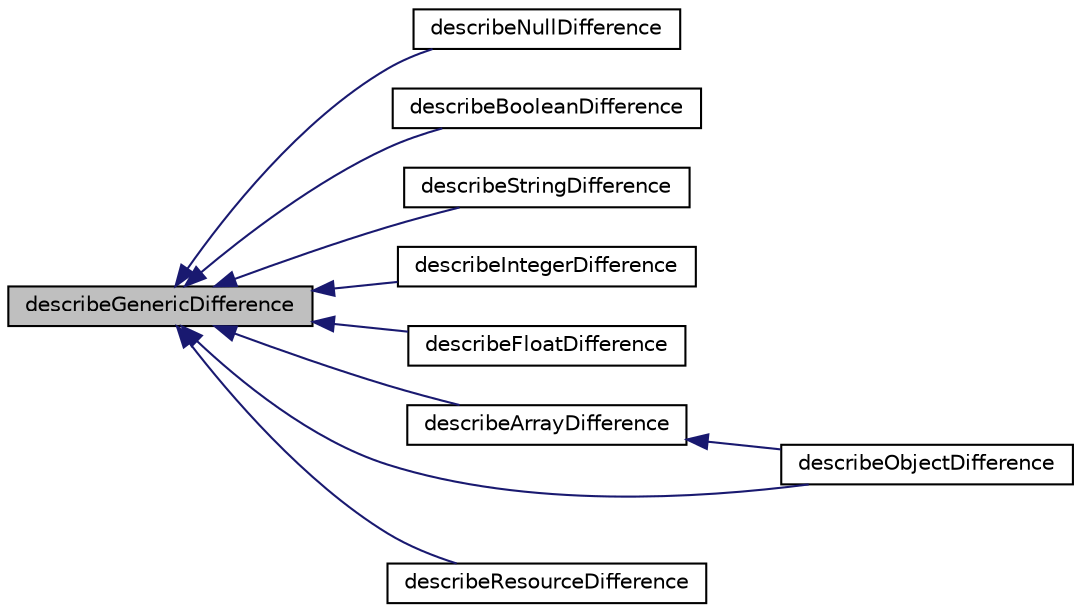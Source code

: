digraph "describeGenericDifference"
{
  edge [fontname="Helvetica",fontsize="10",labelfontname="Helvetica",labelfontsize="10"];
  node [fontname="Helvetica",fontsize="10",shape=record];
  rankdir="LR";
  Node1 [label="describeGenericDifference",height=0.2,width=0.4,color="black", fillcolor="grey75", style="filled" fontcolor="black"];
  Node1 -> Node2 [dir="back",color="midnightblue",fontsize="10",style="solid",fontname="Helvetica"];
  Node2 [label="describeNullDifference",height=0.2,width=0.4,color="black", fillcolor="white", style="filled",URL="$class_simple_dumper.html#a8e85a303dad830209624fdf08705af7e"];
  Node1 -> Node3 [dir="back",color="midnightblue",fontsize="10",style="solid",fontname="Helvetica"];
  Node3 [label="describeBooleanDifference",height=0.2,width=0.4,color="black", fillcolor="white", style="filled",URL="$class_simple_dumper.html#a9281948a9fdfc4058f6a02cc17fd934b"];
  Node1 -> Node4 [dir="back",color="midnightblue",fontsize="10",style="solid",fontname="Helvetica"];
  Node4 [label="describeStringDifference",height=0.2,width=0.4,color="black", fillcolor="white", style="filled",URL="$class_simple_dumper.html#aa40a91092b0c81804f307354ff7b52b1"];
  Node1 -> Node5 [dir="back",color="midnightblue",fontsize="10",style="solid",fontname="Helvetica"];
  Node5 [label="describeIntegerDifference",height=0.2,width=0.4,color="black", fillcolor="white", style="filled",URL="$class_simple_dumper.html#a61fa90e9d86e6fdf1499b703397fdb57"];
  Node1 -> Node6 [dir="back",color="midnightblue",fontsize="10",style="solid",fontname="Helvetica"];
  Node6 [label="describeFloatDifference",height=0.2,width=0.4,color="black", fillcolor="white", style="filled",URL="$class_simple_dumper.html#af07511403b03f94a4eb944ffa522d3e7"];
  Node1 -> Node7 [dir="back",color="midnightblue",fontsize="10",style="solid",fontname="Helvetica"];
  Node7 [label="describeArrayDifference",height=0.2,width=0.4,color="black", fillcolor="white", style="filled",URL="$class_simple_dumper.html#aef0baba0f98a49ab6388b3fb7632824a"];
  Node7 -> Node8 [dir="back",color="midnightblue",fontsize="10",style="solid",fontname="Helvetica"];
  Node8 [label="describeObjectDifference",height=0.2,width=0.4,color="black", fillcolor="white", style="filled",URL="$class_simple_dumper.html#aaf0d5ec94d7179eaa223a9b6cd0eb092"];
  Node1 -> Node9 [dir="back",color="midnightblue",fontsize="10",style="solid",fontname="Helvetica"];
  Node9 [label="describeResourceDifference",height=0.2,width=0.4,color="black", fillcolor="white", style="filled",URL="$class_simple_dumper.html#af15e6c8154c738f609e54a10cd3df263"];
  Node1 -> Node8 [dir="back",color="midnightblue",fontsize="10",style="solid",fontname="Helvetica"];
}
